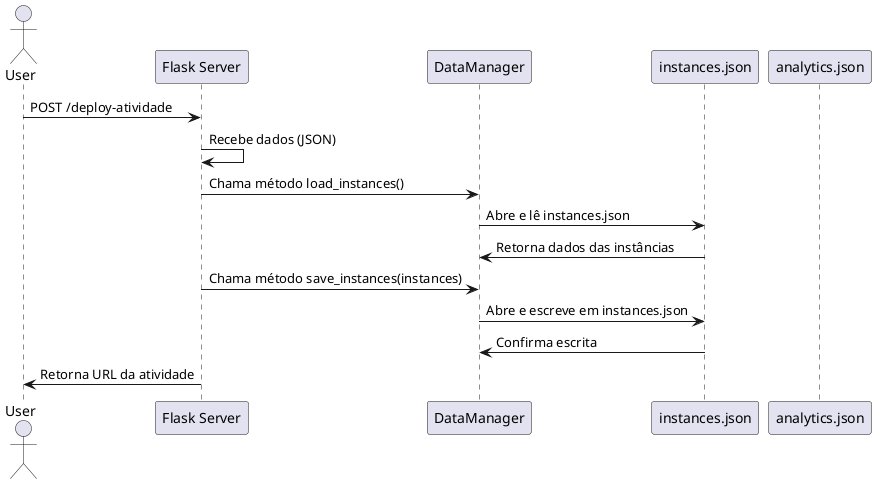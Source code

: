 @startuml

actor User
participant "Flask Server" as Flask
participant "DataManager" as DM
participant "instances.json" as Instances
participant "analytics.json" as Analytics

User -> Flask : POST /deploy-atividade
Flask -> Flask : Recebe dados (JSON)
Flask -> DM : Chama método load_instances()
DM -> Instances : Abre e lê instances.json
Instances -> DM : Retorna dados das instâncias
Flask -> DM : Chama método save_instances(instances)
DM -> Instances : Abre e escreve em instances.json
Instances -> DM : Confirma escrita
Flask -> User : Retorna URL da atividade

@enduml